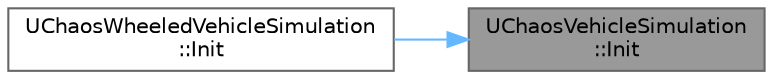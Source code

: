 digraph "UChaosVehicleSimulation::Init"
{
 // INTERACTIVE_SVG=YES
 // LATEX_PDF_SIZE
  bgcolor="transparent";
  edge [fontname=Helvetica,fontsize=10,labelfontname=Helvetica,labelfontsize=10];
  node [fontname=Helvetica,fontsize=10,shape=box,height=0.2,width=0.4];
  rankdir="RL";
  Node1 [id="Node000001",label="UChaosVehicleSimulation\l::Init",height=0.2,width=0.4,color="gray40", fillcolor="grey60", style="filled", fontcolor="black",tooltip=" "];
  Node1 -> Node2 [id="edge1_Node000001_Node000002",dir="back",color="steelblue1",style="solid",tooltip=" "];
  Node2 [id="Node000002",label="UChaosWheeledVehicleSimulation\l::Init",height=0.2,width=0.4,color="grey40", fillcolor="white", style="filled",URL="$d9/de4/classUChaosWheeledVehicleSimulation.html#a1c7595eee147508cfdcc75be08f7d84a",tooltip=" "];
}
